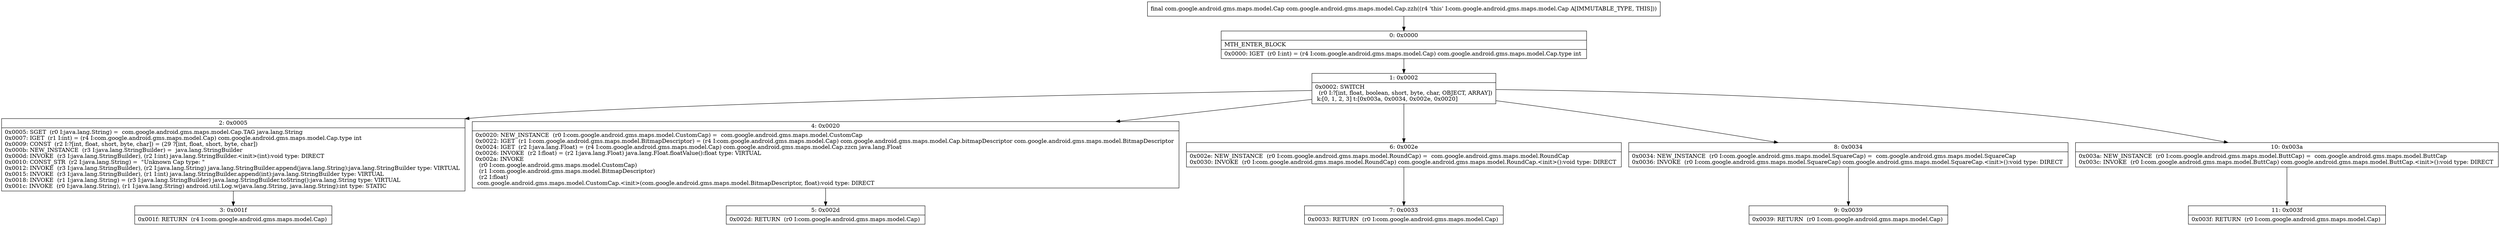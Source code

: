digraph "CFG forcom.google.android.gms.maps.model.Cap.zzh()Lcom\/google\/android\/gms\/maps\/model\/Cap;" {
Node_0 [shape=record,label="{0\:\ 0x0000|MTH_ENTER_BLOCK\l|0x0000: IGET  (r0 I:int) = (r4 I:com.google.android.gms.maps.model.Cap) com.google.android.gms.maps.model.Cap.type int \l}"];
Node_1 [shape=record,label="{1\:\ 0x0002|0x0002: SWITCH  \l  (r0 I:?[int, float, boolean, short, byte, char, OBJECT, ARRAY])\l k:[0, 1, 2, 3] t:[0x003a, 0x0034, 0x002e, 0x0020] \l}"];
Node_2 [shape=record,label="{2\:\ 0x0005|0x0005: SGET  (r0 I:java.lang.String) =  com.google.android.gms.maps.model.Cap.TAG java.lang.String \l0x0007: IGET  (r1 I:int) = (r4 I:com.google.android.gms.maps.model.Cap) com.google.android.gms.maps.model.Cap.type int \l0x0009: CONST  (r2 I:?[int, float, short, byte, char]) = (29 ?[int, float, short, byte, char]) \l0x000b: NEW_INSTANCE  (r3 I:java.lang.StringBuilder) =  java.lang.StringBuilder \l0x000d: INVOKE  (r3 I:java.lang.StringBuilder), (r2 I:int) java.lang.StringBuilder.\<init\>(int):void type: DIRECT \l0x0010: CONST_STR  (r2 I:java.lang.String) =  \"Unknown Cap type: \" \l0x0012: INVOKE  (r3 I:java.lang.StringBuilder), (r2 I:java.lang.String) java.lang.StringBuilder.append(java.lang.String):java.lang.StringBuilder type: VIRTUAL \l0x0015: INVOKE  (r3 I:java.lang.StringBuilder), (r1 I:int) java.lang.StringBuilder.append(int):java.lang.StringBuilder type: VIRTUAL \l0x0018: INVOKE  (r1 I:java.lang.String) = (r3 I:java.lang.StringBuilder) java.lang.StringBuilder.toString():java.lang.String type: VIRTUAL \l0x001c: INVOKE  (r0 I:java.lang.String), (r1 I:java.lang.String) android.util.Log.w(java.lang.String, java.lang.String):int type: STATIC \l}"];
Node_3 [shape=record,label="{3\:\ 0x001f|0x001f: RETURN  (r4 I:com.google.android.gms.maps.model.Cap) \l}"];
Node_4 [shape=record,label="{4\:\ 0x0020|0x0020: NEW_INSTANCE  (r0 I:com.google.android.gms.maps.model.CustomCap) =  com.google.android.gms.maps.model.CustomCap \l0x0022: IGET  (r1 I:com.google.android.gms.maps.model.BitmapDescriptor) = (r4 I:com.google.android.gms.maps.model.Cap) com.google.android.gms.maps.model.Cap.bitmapDescriptor com.google.android.gms.maps.model.BitmapDescriptor \l0x0024: IGET  (r2 I:java.lang.Float) = (r4 I:com.google.android.gms.maps.model.Cap) com.google.android.gms.maps.model.Cap.zzcn java.lang.Float \l0x0026: INVOKE  (r2 I:float) = (r2 I:java.lang.Float) java.lang.Float.floatValue():float type: VIRTUAL \l0x002a: INVOKE  \l  (r0 I:com.google.android.gms.maps.model.CustomCap)\l  (r1 I:com.google.android.gms.maps.model.BitmapDescriptor)\l  (r2 I:float)\l com.google.android.gms.maps.model.CustomCap.\<init\>(com.google.android.gms.maps.model.BitmapDescriptor, float):void type: DIRECT \l}"];
Node_5 [shape=record,label="{5\:\ 0x002d|0x002d: RETURN  (r0 I:com.google.android.gms.maps.model.Cap) \l}"];
Node_6 [shape=record,label="{6\:\ 0x002e|0x002e: NEW_INSTANCE  (r0 I:com.google.android.gms.maps.model.RoundCap) =  com.google.android.gms.maps.model.RoundCap \l0x0030: INVOKE  (r0 I:com.google.android.gms.maps.model.RoundCap) com.google.android.gms.maps.model.RoundCap.\<init\>():void type: DIRECT \l}"];
Node_7 [shape=record,label="{7\:\ 0x0033|0x0033: RETURN  (r0 I:com.google.android.gms.maps.model.Cap) \l}"];
Node_8 [shape=record,label="{8\:\ 0x0034|0x0034: NEW_INSTANCE  (r0 I:com.google.android.gms.maps.model.SquareCap) =  com.google.android.gms.maps.model.SquareCap \l0x0036: INVOKE  (r0 I:com.google.android.gms.maps.model.SquareCap) com.google.android.gms.maps.model.SquareCap.\<init\>():void type: DIRECT \l}"];
Node_9 [shape=record,label="{9\:\ 0x0039|0x0039: RETURN  (r0 I:com.google.android.gms.maps.model.Cap) \l}"];
Node_10 [shape=record,label="{10\:\ 0x003a|0x003a: NEW_INSTANCE  (r0 I:com.google.android.gms.maps.model.ButtCap) =  com.google.android.gms.maps.model.ButtCap \l0x003c: INVOKE  (r0 I:com.google.android.gms.maps.model.ButtCap) com.google.android.gms.maps.model.ButtCap.\<init\>():void type: DIRECT \l}"];
Node_11 [shape=record,label="{11\:\ 0x003f|0x003f: RETURN  (r0 I:com.google.android.gms.maps.model.Cap) \l}"];
MethodNode[shape=record,label="{final com.google.android.gms.maps.model.Cap com.google.android.gms.maps.model.Cap.zzh((r4 'this' I:com.google.android.gms.maps.model.Cap A[IMMUTABLE_TYPE, THIS])) }"];
MethodNode -> Node_0;
Node_0 -> Node_1;
Node_1 -> Node_2;
Node_1 -> Node_4;
Node_1 -> Node_6;
Node_1 -> Node_8;
Node_1 -> Node_10;
Node_2 -> Node_3;
Node_4 -> Node_5;
Node_6 -> Node_7;
Node_8 -> Node_9;
Node_10 -> Node_11;
}

